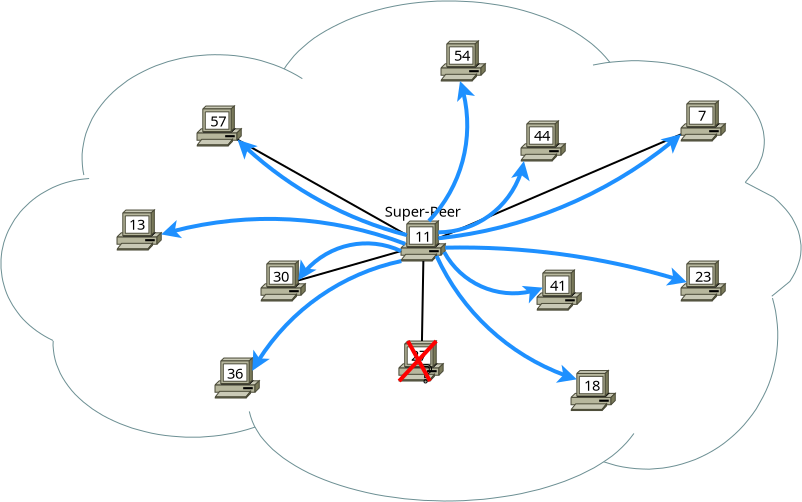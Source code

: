 <?xml version="1.0" encoding="UTF-8"?>
<dia:diagram xmlns:dia="http://www.lysator.liu.se/~alla/dia/">
  <dia:layer name="Hintergrund" visible="true" active="true">
    <dia:object type="Cisco - Cloud White" version="1" id="O0">
      <dia:attribute name="obj_pos">
        <dia:point val="15,10"/>
      </dia:attribute>
      <dia:attribute name="obj_bb">
        <dia:rectangle val="14.999,9.999;55.001,35.001"/>
      </dia:attribute>
      <dia:attribute name="meta">
        <dia:composite type="dict"/>
      </dia:attribute>
      <dia:attribute name="elem_corner">
        <dia:point val="15,10"/>
      </dia:attribute>
      <dia:attribute name="elem_width">
        <dia:real val="40"/>
      </dia:attribute>
      <dia:attribute name="elem_height">
        <dia:real val="25"/>
      </dia:attribute>
      <dia:attribute name="line_width">
        <dia:real val="0.1"/>
      </dia:attribute>
      <dia:attribute name="line_colour">
        <dia:color val="#000000"/>
      </dia:attribute>
      <dia:attribute name="fill_colour">
        <dia:color val="#ffffff"/>
      </dia:attribute>
      <dia:attribute name="show_background">
        <dia:boolean val="true"/>
      </dia:attribute>
      <dia:attribute name="line_style">
        <dia:enum val="0"/>
        <dia:real val="1"/>
      </dia:attribute>
      <dia:attribute name="flip_horizontal">
        <dia:boolean val="false"/>
      </dia:attribute>
      <dia:attribute name="flip_vertical">
        <dia:boolean val="false"/>
      </dia:attribute>
      <dia:attribute name="subscale">
        <dia:real val="1"/>
      </dia:attribute>
    </dia:object>
    <dia:object type="Cisco - PC" version="1" id="O1">
      <dia:attribute name="obj_pos">
        <dia:point val="35,21"/>
      </dia:attribute>
      <dia:attribute name="obj_bb">
        <dia:rectangle val="34.999,20.999;37.212,23.001"/>
      </dia:attribute>
      <dia:attribute name="meta">
        <dia:composite type="dict"/>
      </dia:attribute>
      <dia:attribute name="elem_corner">
        <dia:point val="35,21"/>
      </dia:attribute>
      <dia:attribute name="elem_width">
        <dia:real val="2.21"/>
      </dia:attribute>
      <dia:attribute name="elem_height">
        <dia:real val="2"/>
      </dia:attribute>
      <dia:attribute name="line_width">
        <dia:real val="0.1"/>
      </dia:attribute>
      <dia:attribute name="line_colour">
        <dia:color val="#000000"/>
      </dia:attribute>
      <dia:attribute name="fill_colour">
        <dia:color val="#ffffff"/>
      </dia:attribute>
      <dia:attribute name="show_background">
        <dia:boolean val="true"/>
      </dia:attribute>
      <dia:attribute name="line_style">
        <dia:enum val="0"/>
        <dia:real val="1"/>
      </dia:attribute>
      <dia:attribute name="flip_horizontal">
        <dia:boolean val="false"/>
      </dia:attribute>
      <dia:attribute name="flip_vertical">
        <dia:boolean val="false"/>
      </dia:attribute>
      <dia:attribute name="subscale">
        <dia:real val="1"/>
      </dia:attribute>
    </dia:object>
    <dia:object type="Cisco - PC" version="1" id="O2">
      <dia:attribute name="obj_pos">
        <dia:point val="34.895,27"/>
      </dia:attribute>
      <dia:attribute name="obj_bb">
        <dia:rectangle val="34.894,26.999;37.106,29.001"/>
      </dia:attribute>
      <dia:attribute name="meta">
        <dia:composite type="dict"/>
      </dia:attribute>
      <dia:attribute name="elem_corner">
        <dia:point val="34.895,27"/>
      </dia:attribute>
      <dia:attribute name="elem_width">
        <dia:real val="2.21"/>
      </dia:attribute>
      <dia:attribute name="elem_height">
        <dia:real val="2.0"/>
      </dia:attribute>
      <dia:attribute name="line_width">
        <dia:real val="0.1"/>
      </dia:attribute>
      <dia:attribute name="line_colour">
        <dia:color val="#000000"/>
      </dia:attribute>
      <dia:attribute name="fill_colour">
        <dia:color val="#ffffff"/>
      </dia:attribute>
      <dia:attribute name="show_background">
        <dia:boolean val="true"/>
      </dia:attribute>
      <dia:attribute name="line_style">
        <dia:enum val="0"/>
        <dia:real val="1"/>
      </dia:attribute>
      <dia:attribute name="flip_horizontal">
        <dia:boolean val="false"/>
      </dia:attribute>
      <dia:attribute name="flip_vertical">
        <dia:boolean val="false"/>
      </dia:attribute>
      <dia:attribute name="subscale">
        <dia:real val="1"/>
      </dia:attribute>
    </dia:object>
    <dia:object type="Standard - Outline" version="0" id="O3">
      <dia:attribute name="obj_pos">
        <dia:point val="36.026,28.179"/>
      </dia:attribute>
      <dia:attribute name="obj_bb">
        <dia:rectangle val="36.026,28.179;36.417,28.929"/>
      </dia:attribute>
      <dia:attribute name="meta">
        <dia:composite type="dict"/>
      </dia:attribute>
      <dia:attribute name="name">
        <dia:string>#?#</dia:string>
      </dia:attribute>
      <dia:attribute name="rotation">
        <dia:real val="0"/>
      </dia:attribute>
      <dia:attribute name="text_font">
        <dia:font family="sans" style="0" name="Helvetica"/>
      </dia:attribute>
      <dia:attribute name="text_height">
        <dia:real val="1.245"/>
      </dia:attribute>
      <dia:attribute name="line_width">
        <dia:real val="0"/>
      </dia:attribute>
      <dia:attribute name="line_colour">
        <dia:color val="#000000"/>
      </dia:attribute>
      <dia:attribute name="fill_colour">
        <dia:color val="#ffffff"/>
      </dia:attribute>
      <dia:attribute name="show_background">
        <dia:boolean val="false"/>
      </dia:attribute>
      <dia:connections>
        <dia:connection handle="0" to="O2" connection="11"/>
        <dia:connection handle="1" to="O2" connection="4"/>
      </dia:connections>
    </dia:object>
    <dia:object type="Cisco - PC" version="1" id="O4">
      <dia:attribute name="obj_pos">
        <dia:point val="25.7,27.85"/>
      </dia:attribute>
      <dia:attribute name="obj_bb">
        <dia:rectangle val="25.699,27.849;27.912,29.851"/>
      </dia:attribute>
      <dia:attribute name="meta">
        <dia:composite type="dict"/>
      </dia:attribute>
      <dia:attribute name="elem_corner">
        <dia:point val="25.7,27.85"/>
      </dia:attribute>
      <dia:attribute name="elem_width">
        <dia:real val="2.21"/>
      </dia:attribute>
      <dia:attribute name="elem_height">
        <dia:real val="2"/>
      </dia:attribute>
      <dia:attribute name="line_width">
        <dia:real val="0.1"/>
      </dia:attribute>
      <dia:attribute name="line_colour">
        <dia:color val="#000000"/>
      </dia:attribute>
      <dia:attribute name="fill_colour">
        <dia:color val="#ffffff"/>
      </dia:attribute>
      <dia:attribute name="show_background">
        <dia:boolean val="true"/>
      </dia:attribute>
      <dia:attribute name="line_style">
        <dia:enum val="0"/>
        <dia:real val="1"/>
      </dia:attribute>
      <dia:attribute name="flip_horizontal">
        <dia:boolean val="false"/>
      </dia:attribute>
      <dia:attribute name="flip_vertical">
        <dia:boolean val="false"/>
      </dia:attribute>
      <dia:attribute name="subscale">
        <dia:real val="1"/>
      </dia:attribute>
    </dia:object>
    <dia:object type="Cisco - PC" version="1" id="O5">
      <dia:attribute name="obj_pos">
        <dia:point val="41,16"/>
      </dia:attribute>
      <dia:attribute name="obj_bb">
        <dia:rectangle val="40.999,15.999;43.212,18.001"/>
      </dia:attribute>
      <dia:attribute name="meta">
        <dia:composite type="dict"/>
      </dia:attribute>
      <dia:attribute name="elem_corner">
        <dia:point val="41,16"/>
      </dia:attribute>
      <dia:attribute name="elem_width">
        <dia:real val="2.21"/>
      </dia:attribute>
      <dia:attribute name="elem_height">
        <dia:real val="2"/>
      </dia:attribute>
      <dia:attribute name="line_width">
        <dia:real val="0.1"/>
      </dia:attribute>
      <dia:attribute name="line_colour">
        <dia:color val="#000000"/>
      </dia:attribute>
      <dia:attribute name="fill_colour">
        <dia:color val="#ffffff"/>
      </dia:attribute>
      <dia:attribute name="show_background">
        <dia:boolean val="true"/>
      </dia:attribute>
      <dia:attribute name="line_style">
        <dia:enum val="0"/>
        <dia:real val="1"/>
      </dia:attribute>
      <dia:attribute name="flip_horizontal">
        <dia:boolean val="false"/>
      </dia:attribute>
      <dia:attribute name="flip_vertical">
        <dia:boolean val="false"/>
      </dia:attribute>
      <dia:attribute name="subscale">
        <dia:real val="1"/>
      </dia:attribute>
    </dia:object>
    <dia:object type="Cisco - PC" version="1" id="O6">
      <dia:attribute name="obj_pos">
        <dia:point val="20.8,20.45"/>
      </dia:attribute>
      <dia:attribute name="obj_bb">
        <dia:rectangle val="20.799,20.449;23.012,22.451"/>
      </dia:attribute>
      <dia:attribute name="meta">
        <dia:composite type="dict"/>
      </dia:attribute>
      <dia:attribute name="elem_corner">
        <dia:point val="20.8,20.45"/>
      </dia:attribute>
      <dia:attribute name="elem_width">
        <dia:real val="2.21"/>
      </dia:attribute>
      <dia:attribute name="elem_height">
        <dia:real val="2"/>
      </dia:attribute>
      <dia:attribute name="line_width">
        <dia:real val="0.1"/>
      </dia:attribute>
      <dia:attribute name="line_colour">
        <dia:color val="#000000"/>
      </dia:attribute>
      <dia:attribute name="fill_colour">
        <dia:color val="#ffffff"/>
      </dia:attribute>
      <dia:attribute name="show_background">
        <dia:boolean val="true"/>
      </dia:attribute>
      <dia:attribute name="line_style">
        <dia:enum val="0"/>
        <dia:real val="1"/>
      </dia:attribute>
      <dia:attribute name="flip_horizontal">
        <dia:boolean val="false"/>
      </dia:attribute>
      <dia:attribute name="flip_vertical">
        <dia:boolean val="false"/>
      </dia:attribute>
      <dia:attribute name="subscale">
        <dia:real val="1"/>
      </dia:attribute>
    </dia:object>
    <dia:object type="Cisco - PC" version="1" id="O7">
      <dia:attribute name="obj_pos">
        <dia:point val="24.8,15.25"/>
      </dia:attribute>
      <dia:attribute name="obj_bb">
        <dia:rectangle val="24.799,15.249;27.012,17.251"/>
      </dia:attribute>
      <dia:attribute name="meta">
        <dia:composite type="dict"/>
      </dia:attribute>
      <dia:attribute name="elem_corner">
        <dia:point val="24.8,15.25"/>
      </dia:attribute>
      <dia:attribute name="elem_width">
        <dia:real val="2.21"/>
      </dia:attribute>
      <dia:attribute name="elem_height">
        <dia:real val="2"/>
      </dia:attribute>
      <dia:attribute name="line_width">
        <dia:real val="0.1"/>
      </dia:attribute>
      <dia:attribute name="line_colour">
        <dia:color val="#000000"/>
      </dia:attribute>
      <dia:attribute name="fill_colour">
        <dia:color val="#ffffff"/>
      </dia:attribute>
      <dia:attribute name="show_background">
        <dia:boolean val="true"/>
      </dia:attribute>
      <dia:attribute name="line_style">
        <dia:enum val="0"/>
        <dia:real val="1"/>
      </dia:attribute>
      <dia:attribute name="flip_horizontal">
        <dia:boolean val="false"/>
      </dia:attribute>
      <dia:attribute name="flip_vertical">
        <dia:boolean val="false"/>
      </dia:attribute>
      <dia:attribute name="subscale">
        <dia:real val="1"/>
      </dia:attribute>
    </dia:object>
    <dia:object type="Cisco - PC" version="1" id="O8">
      <dia:attribute name="obj_pos">
        <dia:point val="37,12"/>
      </dia:attribute>
      <dia:attribute name="obj_bb">
        <dia:rectangle val="36.999,11.999;39.212,14.001"/>
      </dia:attribute>
      <dia:attribute name="meta">
        <dia:composite type="dict"/>
      </dia:attribute>
      <dia:attribute name="elem_corner">
        <dia:point val="37,12"/>
      </dia:attribute>
      <dia:attribute name="elem_width">
        <dia:real val="2.21"/>
      </dia:attribute>
      <dia:attribute name="elem_height">
        <dia:real val="2"/>
      </dia:attribute>
      <dia:attribute name="line_width">
        <dia:real val="0.1"/>
      </dia:attribute>
      <dia:attribute name="line_colour">
        <dia:color val="#000000"/>
      </dia:attribute>
      <dia:attribute name="fill_colour">
        <dia:color val="#ffffff"/>
      </dia:attribute>
      <dia:attribute name="show_background">
        <dia:boolean val="true"/>
      </dia:attribute>
      <dia:attribute name="line_style">
        <dia:enum val="0"/>
        <dia:real val="1"/>
      </dia:attribute>
      <dia:attribute name="flip_horizontal">
        <dia:boolean val="false"/>
      </dia:attribute>
      <dia:attribute name="flip_vertical">
        <dia:boolean val="false"/>
      </dia:attribute>
      <dia:attribute name="subscale">
        <dia:real val="1"/>
      </dia:attribute>
    </dia:object>
    <dia:object type="Cisco - PC" version="1" id="O9">
      <dia:attribute name="obj_pos">
        <dia:point val="43.501,28.476"/>
      </dia:attribute>
      <dia:attribute name="obj_bb">
        <dia:rectangle val="43.5,28.475;45.713,30.477"/>
      </dia:attribute>
      <dia:attribute name="meta">
        <dia:composite type="dict"/>
      </dia:attribute>
      <dia:attribute name="elem_corner">
        <dia:point val="43.501,28.476"/>
      </dia:attribute>
      <dia:attribute name="elem_width">
        <dia:real val="2.21"/>
      </dia:attribute>
      <dia:attribute name="elem_height">
        <dia:real val="2"/>
      </dia:attribute>
      <dia:attribute name="line_width">
        <dia:real val="0.1"/>
      </dia:attribute>
      <dia:attribute name="line_colour">
        <dia:color val="#000000"/>
      </dia:attribute>
      <dia:attribute name="fill_colour">
        <dia:color val="#ffffff"/>
      </dia:attribute>
      <dia:attribute name="show_background">
        <dia:boolean val="true"/>
      </dia:attribute>
      <dia:attribute name="line_style">
        <dia:enum val="0"/>
        <dia:real val="1"/>
      </dia:attribute>
      <dia:attribute name="flip_horizontal">
        <dia:boolean val="false"/>
      </dia:attribute>
      <dia:attribute name="flip_vertical">
        <dia:boolean val="false"/>
      </dia:attribute>
      <dia:attribute name="subscale">
        <dia:real val="1"/>
      </dia:attribute>
    </dia:object>
    <dia:object type="Cisco - PC" version="1" id="O10">
      <dia:attribute name="obj_pos">
        <dia:point val="49,23"/>
      </dia:attribute>
      <dia:attribute name="obj_bb">
        <dia:rectangle val="48.999,22.999;51.212,25.001"/>
      </dia:attribute>
      <dia:attribute name="meta">
        <dia:composite type="dict"/>
      </dia:attribute>
      <dia:attribute name="elem_corner">
        <dia:point val="49,23"/>
      </dia:attribute>
      <dia:attribute name="elem_width">
        <dia:real val="2.21"/>
      </dia:attribute>
      <dia:attribute name="elem_height">
        <dia:real val="2"/>
      </dia:attribute>
      <dia:attribute name="line_width">
        <dia:real val="0.1"/>
      </dia:attribute>
      <dia:attribute name="line_colour">
        <dia:color val="#000000"/>
      </dia:attribute>
      <dia:attribute name="fill_colour">
        <dia:color val="#ffffff"/>
      </dia:attribute>
      <dia:attribute name="show_background">
        <dia:boolean val="true"/>
      </dia:attribute>
      <dia:attribute name="line_style">
        <dia:enum val="0"/>
        <dia:real val="1"/>
      </dia:attribute>
      <dia:attribute name="flip_horizontal">
        <dia:boolean val="false"/>
      </dia:attribute>
      <dia:attribute name="flip_vertical">
        <dia:boolean val="false"/>
      </dia:attribute>
      <dia:attribute name="subscale">
        <dia:real val="1"/>
      </dia:attribute>
    </dia:object>
    <dia:object type="Cisco - PC" version="1" id="O11">
      <dia:attribute name="obj_pos">
        <dia:point val="28,23"/>
      </dia:attribute>
      <dia:attribute name="obj_bb">
        <dia:rectangle val="27.999,22.999;30.212,25.001"/>
      </dia:attribute>
      <dia:attribute name="meta">
        <dia:composite type="dict"/>
      </dia:attribute>
      <dia:attribute name="elem_corner">
        <dia:point val="28,23"/>
      </dia:attribute>
      <dia:attribute name="elem_width">
        <dia:real val="2.21"/>
      </dia:attribute>
      <dia:attribute name="elem_height">
        <dia:real val="2"/>
      </dia:attribute>
      <dia:attribute name="line_width">
        <dia:real val="0.1"/>
      </dia:attribute>
      <dia:attribute name="line_colour">
        <dia:color val="#000000"/>
      </dia:attribute>
      <dia:attribute name="fill_colour">
        <dia:color val="#ffffff"/>
      </dia:attribute>
      <dia:attribute name="show_background">
        <dia:boolean val="true"/>
      </dia:attribute>
      <dia:attribute name="line_style">
        <dia:enum val="0"/>
        <dia:real val="1"/>
      </dia:attribute>
      <dia:attribute name="flip_horizontal">
        <dia:boolean val="false"/>
      </dia:attribute>
      <dia:attribute name="flip_vertical">
        <dia:boolean val="false"/>
      </dia:attribute>
      <dia:attribute name="subscale">
        <dia:real val="1"/>
      </dia:attribute>
    </dia:object>
    <dia:object type="Cisco - PC" version="1" id="O12">
      <dia:attribute name="obj_pos">
        <dia:point val="49,15"/>
      </dia:attribute>
      <dia:attribute name="obj_bb">
        <dia:rectangle val="48.999,14.999;51.212,17.001"/>
      </dia:attribute>
      <dia:attribute name="meta">
        <dia:composite type="dict"/>
      </dia:attribute>
      <dia:attribute name="elem_corner">
        <dia:point val="49,15"/>
      </dia:attribute>
      <dia:attribute name="elem_width">
        <dia:real val="2.21"/>
      </dia:attribute>
      <dia:attribute name="elem_height">
        <dia:real val="2"/>
      </dia:attribute>
      <dia:attribute name="line_width">
        <dia:real val="0.1"/>
      </dia:attribute>
      <dia:attribute name="line_colour">
        <dia:color val="#000000"/>
      </dia:attribute>
      <dia:attribute name="fill_colour">
        <dia:color val="#ffffff"/>
      </dia:attribute>
      <dia:attribute name="show_background">
        <dia:boolean val="true"/>
      </dia:attribute>
      <dia:attribute name="line_style">
        <dia:enum val="0"/>
        <dia:real val="1"/>
      </dia:attribute>
      <dia:attribute name="flip_horizontal">
        <dia:boolean val="false"/>
      </dia:attribute>
      <dia:attribute name="flip_vertical">
        <dia:boolean val="false"/>
      </dia:attribute>
      <dia:attribute name="subscale">
        <dia:real val="1"/>
      </dia:attribute>
    </dia:object>
    <dia:object type="Standard - Line" version="0" id="O13">
      <dia:attribute name="obj_pos">
        <dia:point val="36.117,23.0"/>
      </dia:attribute>
      <dia:attribute name="obj_bb">
        <dia:rectangle val="35.996,22.949;36.168,27.05"/>
      </dia:attribute>
      <dia:attribute name="conn_endpoints">
        <dia:point val="36.117,23.0"/>
        <dia:point val="36.047,26.999"/>
      </dia:attribute>
      <dia:attribute name="numcp">
        <dia:int val="1"/>
      </dia:attribute>
      <dia:connections>
        <dia:connection handle="0" to="O1" connection="11"/>
        <dia:connection handle="1" to="O2" connection="11"/>
      </dia:connections>
    </dia:object>
    <dia:object type="Standard - Line" version="0" id="O14">
      <dia:attribute name="obj_pos">
        <dia:point val="29.864,23.969"/>
      </dia:attribute>
      <dia:attribute name="obj_bb">
        <dia:rectangle val="29.803,22.44;35.061,24.031"/>
      </dia:attribute>
      <dia:attribute name="conn_endpoints">
        <dia:point val="29.864,23.969"/>
        <dia:point val="34.999,22.502"/>
      </dia:attribute>
      <dia:attribute name="numcp">
        <dia:int val="1"/>
      </dia:attribute>
      <dia:connections>
        <dia:connection handle="0" to="O11" connection="11"/>
        <dia:connection handle="1" to="O1" connection="11"/>
      </dia:connections>
    </dia:object>
    <dia:object type="Standard - Line" version="0" id="O15">
      <dia:attribute name="obj_pos">
        <dia:point val="26.826,16.933"/>
      </dia:attribute>
      <dia:attribute name="obj_bb">
        <dia:rectangle val="26.758,16.865;35.357,21.772"/>
      </dia:attribute>
      <dia:attribute name="conn_endpoints">
        <dia:point val="26.826,16.933"/>
        <dia:point val="35.289,21.704"/>
      </dia:attribute>
      <dia:attribute name="numcp">
        <dia:int val="1"/>
      </dia:attribute>
      <dia:connections>
        <dia:connection handle="0" to="O7" connection="11"/>
        <dia:connection handle="1" to="O1" connection="11"/>
      </dia:connections>
    </dia:object>
    <dia:object type="Standard - Text" version="1" id="O16">
      <dia:attribute name="obj_pos">
        <dia:point val="36.1,20.5"/>
      </dia:attribute>
      <dia:attribute name="obj_bb">
        <dia:rectangle val="34.104,20.071;38.096,20.929"/>
      </dia:attribute>
      <dia:attribute name="text">
        <dia:composite type="text">
          <dia:attribute name="string">
            <dia:string>#Super-Peer#</dia:string>
          </dia:attribute>
          <dia:attribute name="font">
            <dia:font family="sans" style="0" name="Helvetica"/>
          </dia:attribute>
          <dia:attribute name="height">
            <dia:real val="0.917"/>
          </dia:attribute>
          <dia:attribute name="pos">
            <dia:point val="36.1,20.754"/>
          </dia:attribute>
          <dia:attribute name="color">
            <dia:color val="#000000"/>
          </dia:attribute>
          <dia:attribute name="alignment">
            <dia:enum val="1"/>
          </dia:attribute>
        </dia:composite>
      </dia:attribute>
      <dia:attribute name="valign">
        <dia:enum val="2"/>
      </dia:attribute>
    </dia:object>
    <dia:object type="Cisco - PC" version="1" id="O17">
      <dia:attribute name="obj_pos">
        <dia:point val="41.801,23.456"/>
      </dia:attribute>
      <dia:attribute name="obj_bb">
        <dia:rectangle val="41.8,23.455;44.013,25.457"/>
      </dia:attribute>
      <dia:attribute name="meta">
        <dia:composite type="dict"/>
      </dia:attribute>
      <dia:attribute name="elem_corner">
        <dia:point val="41.801,23.456"/>
      </dia:attribute>
      <dia:attribute name="elem_width">
        <dia:real val="2.21"/>
      </dia:attribute>
      <dia:attribute name="elem_height">
        <dia:real val="2"/>
      </dia:attribute>
      <dia:attribute name="line_width">
        <dia:real val="0.1"/>
      </dia:attribute>
      <dia:attribute name="line_colour">
        <dia:color val="#000000"/>
      </dia:attribute>
      <dia:attribute name="fill_colour">
        <dia:color val="#ffffff"/>
      </dia:attribute>
      <dia:attribute name="show_background">
        <dia:boolean val="true"/>
      </dia:attribute>
      <dia:attribute name="line_style">
        <dia:enum val="0"/>
        <dia:real val="1"/>
      </dia:attribute>
      <dia:attribute name="flip_horizontal">
        <dia:boolean val="false"/>
      </dia:attribute>
      <dia:attribute name="flip_vertical">
        <dia:boolean val="false"/>
      </dia:attribute>
      <dia:attribute name="subscale">
        <dia:real val="1"/>
      </dia:attribute>
    </dia:object>
    <dia:object type="Standard - Line" version="0" id="O18">
      <dia:attribute name="obj_pos">
        <dia:point val="48.999,16.664"/>
      </dia:attribute>
      <dia:attribute name="obj_bb">
        <dia:rectangle val="36.799,16.598;49.065,21.93"/>
      </dia:attribute>
      <dia:attribute name="conn_endpoints">
        <dia:point val="48.999,16.664"/>
        <dia:point val="36.864,21.865"/>
      </dia:attribute>
      <dia:attribute name="numcp">
        <dia:int val="1"/>
      </dia:attribute>
      <dia:connections>
        <dia:connection handle="0" to="O12" connection="11"/>
        <dia:connection handle="1" to="O1" connection="11"/>
      </dia:connections>
    </dia:object>
    <dia:object type="Standard - Text" version="1" id="O19">
      <dia:attribute name="obj_pos">
        <dia:point val="36.1,21.75"/>
      </dia:attribute>
      <dia:attribute name="obj_bb">
        <dia:rectangle val="35.633,21.321;36.568,22.179"/>
      </dia:attribute>
      <dia:attribute name="text">
        <dia:composite type="text">
          <dia:attribute name="string">
            <dia:string>#11#</dia:string>
          </dia:attribute>
          <dia:attribute name="font">
            <dia:font family="sans" style="0" name="Helvetica"/>
          </dia:attribute>
          <dia:attribute name="height">
            <dia:real val="0.917"/>
          </dia:attribute>
          <dia:attribute name="pos">
            <dia:point val="36.1,22.004"/>
          </dia:attribute>
          <dia:attribute name="color">
            <dia:color val="#000000"/>
          </dia:attribute>
          <dia:attribute name="alignment">
            <dia:enum val="1"/>
          </dia:attribute>
        </dia:composite>
      </dia:attribute>
      <dia:attribute name="valign">
        <dia:enum val="2"/>
      </dia:attribute>
    </dia:object>
    <dia:object type="Standard - Text" version="1" id="O20">
      <dia:attribute name="obj_pos">
        <dia:point val="25.867,15.984"/>
      </dia:attribute>
      <dia:attribute name="obj_bb">
        <dia:rectangle val="25.4,15.555;26.335,16.413"/>
      </dia:attribute>
      <dia:attribute name="text">
        <dia:composite type="text">
          <dia:attribute name="string">
            <dia:string>#57#</dia:string>
          </dia:attribute>
          <dia:attribute name="font">
            <dia:font family="sans" style="0" name="Helvetica"/>
          </dia:attribute>
          <dia:attribute name="height">
            <dia:real val="0.917"/>
          </dia:attribute>
          <dia:attribute name="pos">
            <dia:point val="25.867,16.238"/>
          </dia:attribute>
          <dia:attribute name="color">
            <dia:color val="#000000"/>
          </dia:attribute>
          <dia:attribute name="alignment">
            <dia:enum val="1"/>
          </dia:attribute>
        </dia:composite>
      </dia:attribute>
      <dia:attribute name="valign">
        <dia:enum val="2"/>
      </dia:attribute>
    </dia:object>
    <dia:object type="Standard - Text" version="1" id="O21">
      <dia:attribute name="obj_pos">
        <dia:point val="21.8,21.15"/>
      </dia:attribute>
      <dia:attribute name="obj_bb">
        <dia:rectangle val="21.332,20.721;22.267,21.579"/>
      </dia:attribute>
      <dia:attribute name="text">
        <dia:composite type="text">
          <dia:attribute name="string">
            <dia:string>#13#</dia:string>
          </dia:attribute>
          <dia:attribute name="font">
            <dia:font family="sans" style="0" name="Helvetica"/>
          </dia:attribute>
          <dia:attribute name="height">
            <dia:real val="0.917"/>
          </dia:attribute>
          <dia:attribute name="pos">
            <dia:point val="21.8,21.404"/>
          </dia:attribute>
          <dia:attribute name="color">
            <dia:color val="#000000"/>
          </dia:attribute>
          <dia:attribute name="alignment">
            <dia:enum val="1"/>
          </dia:attribute>
        </dia:composite>
      </dia:attribute>
      <dia:attribute name="valign">
        <dia:enum val="2"/>
      </dia:attribute>
    </dia:object>
    <dia:object type="Standard - Text" version="1" id="O22">
      <dia:attribute name="obj_pos">
        <dia:point val="50.1,23.75"/>
      </dia:attribute>
      <dia:attribute name="obj_bb">
        <dia:rectangle val="49.633,23.321;50.568,24.179"/>
      </dia:attribute>
      <dia:attribute name="text">
        <dia:composite type="text">
          <dia:attribute name="string">
            <dia:string>#23#</dia:string>
          </dia:attribute>
          <dia:attribute name="font">
            <dia:font family="sans" style="0" name="Helvetica"/>
          </dia:attribute>
          <dia:attribute name="height">
            <dia:real val="0.917"/>
          </dia:attribute>
          <dia:attribute name="pos">
            <dia:point val="50.1,24.004"/>
          </dia:attribute>
          <dia:attribute name="color">
            <dia:color val="#000000"/>
          </dia:attribute>
          <dia:attribute name="alignment">
            <dia:enum val="1"/>
          </dia:attribute>
        </dia:composite>
      </dia:attribute>
      <dia:attribute name="valign">
        <dia:enum val="2"/>
      </dia:attribute>
    </dia:object>
    <dia:object type="Standard - Text" version="1" id="O23">
      <dia:attribute name="obj_pos">
        <dia:point val="42.85,24.2"/>
      </dia:attribute>
      <dia:attribute name="obj_bb">
        <dia:rectangle val="42.383,23.771;43.318,24.629"/>
      </dia:attribute>
      <dia:attribute name="text">
        <dia:composite type="text">
          <dia:attribute name="string">
            <dia:string>#41#</dia:string>
          </dia:attribute>
          <dia:attribute name="font">
            <dia:font family="sans" style="0" name="Helvetica"/>
          </dia:attribute>
          <dia:attribute name="height">
            <dia:real val="0.917"/>
          </dia:attribute>
          <dia:attribute name="pos">
            <dia:point val="42.85,24.454"/>
          </dia:attribute>
          <dia:attribute name="color">
            <dia:color val="#000000"/>
          </dia:attribute>
          <dia:attribute name="alignment">
            <dia:enum val="1"/>
          </dia:attribute>
        </dia:composite>
      </dia:attribute>
      <dia:attribute name="valign">
        <dia:enum val="2"/>
      </dia:attribute>
    </dia:object>
    <dia:object type="Standard - Text" version="1" id="O24">
      <dia:attribute name="obj_pos">
        <dia:point val="38.05,12.7"/>
      </dia:attribute>
      <dia:attribute name="obj_bb">
        <dia:rectangle val="37.583,12.271;38.517,13.129"/>
      </dia:attribute>
      <dia:attribute name="text">
        <dia:composite type="text">
          <dia:attribute name="string">
            <dia:string>#54#</dia:string>
          </dia:attribute>
          <dia:attribute name="font">
            <dia:font family="sans" style="0" name="Helvetica"/>
          </dia:attribute>
          <dia:attribute name="height">
            <dia:real val="0.917"/>
          </dia:attribute>
          <dia:attribute name="pos">
            <dia:point val="38.05,12.954"/>
          </dia:attribute>
          <dia:attribute name="color">
            <dia:color val="#000000"/>
          </dia:attribute>
          <dia:attribute name="alignment">
            <dia:enum val="1"/>
          </dia:attribute>
        </dia:composite>
      </dia:attribute>
      <dia:attribute name="valign">
        <dia:enum val="2"/>
      </dia:attribute>
    </dia:object>
    <dia:object type="Standard - Text" version="1" id="O25">
      <dia:attribute name="obj_pos">
        <dia:point val="35.9,27.7"/>
      </dia:attribute>
      <dia:attribute name="obj_bb">
        <dia:rectangle val="35.432,27.271;36.367,28.129"/>
      </dia:attribute>
      <dia:attribute name="text">
        <dia:composite type="text">
          <dia:attribute name="string">
            <dia:string>#27#</dia:string>
          </dia:attribute>
          <dia:attribute name="font">
            <dia:font family="sans" style="0" name="Helvetica"/>
          </dia:attribute>
          <dia:attribute name="height">
            <dia:real val="0.917"/>
          </dia:attribute>
          <dia:attribute name="pos">
            <dia:point val="35.9,27.954"/>
          </dia:attribute>
          <dia:attribute name="color">
            <dia:color val="#000000"/>
          </dia:attribute>
          <dia:attribute name="alignment">
            <dia:enum val="1"/>
          </dia:attribute>
        </dia:composite>
      </dia:attribute>
      <dia:attribute name="valign">
        <dia:enum val="2"/>
      </dia:attribute>
    </dia:object>
    <dia:object type="Standard - Text" version="1" id="O26">
      <dia:attribute name="obj_pos">
        <dia:point val="44.55,29.2"/>
      </dia:attribute>
      <dia:attribute name="obj_bb">
        <dia:rectangle val="44.083,28.771;45.017,29.629"/>
      </dia:attribute>
      <dia:attribute name="text">
        <dia:composite type="text">
          <dia:attribute name="string">
            <dia:string>#18#</dia:string>
          </dia:attribute>
          <dia:attribute name="font">
            <dia:font family="sans" style="0" name="Helvetica"/>
          </dia:attribute>
          <dia:attribute name="height">
            <dia:real val="0.917"/>
          </dia:attribute>
          <dia:attribute name="pos">
            <dia:point val="44.55,29.454"/>
          </dia:attribute>
          <dia:attribute name="color">
            <dia:color val="#000000"/>
          </dia:attribute>
          <dia:attribute name="alignment">
            <dia:enum val="1"/>
          </dia:attribute>
        </dia:composite>
      </dia:attribute>
      <dia:attribute name="valign">
        <dia:enum val="2"/>
      </dia:attribute>
    </dia:object>
    <dia:object type="Standard - Text" version="1" id="O27">
      <dia:attribute name="obj_pos">
        <dia:point val="42.05,16.7"/>
      </dia:attribute>
      <dia:attribute name="obj_bb">
        <dia:rectangle val="41.583,16.271;42.517,17.129"/>
      </dia:attribute>
      <dia:attribute name="text">
        <dia:composite type="text">
          <dia:attribute name="string">
            <dia:string>#44#</dia:string>
          </dia:attribute>
          <dia:attribute name="font">
            <dia:font family="sans" style="0" name="Helvetica"/>
          </dia:attribute>
          <dia:attribute name="height">
            <dia:real val="0.917"/>
          </dia:attribute>
          <dia:attribute name="pos">
            <dia:point val="42.05,16.954"/>
          </dia:attribute>
          <dia:attribute name="color">
            <dia:color val="#000000"/>
          </dia:attribute>
          <dia:attribute name="alignment">
            <dia:enum val="1"/>
          </dia:attribute>
        </dia:composite>
      </dia:attribute>
      <dia:attribute name="valign">
        <dia:enum val="2"/>
      </dia:attribute>
    </dia:object>
    <dia:object type="Standard - Text" version="1" id="O28">
      <dia:attribute name="obj_pos">
        <dia:point val="26.7,28.6"/>
      </dia:attribute>
      <dia:attribute name="obj_bb">
        <dia:rectangle val="26.233,28.171;27.168,29.029"/>
      </dia:attribute>
      <dia:attribute name="text">
        <dia:composite type="text">
          <dia:attribute name="string">
            <dia:string>#36#</dia:string>
          </dia:attribute>
          <dia:attribute name="font">
            <dia:font family="sans" style="0" name="Helvetica"/>
          </dia:attribute>
          <dia:attribute name="height">
            <dia:real val="0.917"/>
          </dia:attribute>
          <dia:attribute name="pos">
            <dia:point val="26.7,28.854"/>
          </dia:attribute>
          <dia:attribute name="color">
            <dia:color val="#000000"/>
          </dia:attribute>
          <dia:attribute name="alignment">
            <dia:enum val="1"/>
          </dia:attribute>
        </dia:composite>
      </dia:attribute>
      <dia:attribute name="valign">
        <dia:enum val="2"/>
      </dia:attribute>
    </dia:object>
    <dia:object type="Standard - Text" version="1" id="O29">
      <dia:attribute name="obj_pos">
        <dia:point val="50.05,15.7"/>
      </dia:attribute>
      <dia:attribute name="obj_bb">
        <dia:rectangle val="49.816,15.271;50.284,16.129"/>
      </dia:attribute>
      <dia:attribute name="text">
        <dia:composite type="text">
          <dia:attribute name="string">
            <dia:string>#7#</dia:string>
          </dia:attribute>
          <dia:attribute name="font">
            <dia:font family="sans" style="0" name="Helvetica"/>
          </dia:attribute>
          <dia:attribute name="height">
            <dia:real val="0.917"/>
          </dia:attribute>
          <dia:attribute name="pos">
            <dia:point val="50.05,15.954"/>
          </dia:attribute>
          <dia:attribute name="color">
            <dia:color val="#000000"/>
          </dia:attribute>
          <dia:attribute name="alignment">
            <dia:enum val="1"/>
          </dia:attribute>
        </dia:composite>
      </dia:attribute>
      <dia:attribute name="valign">
        <dia:enum val="2"/>
      </dia:attribute>
    </dia:object>
    <dia:object type="Standard - Text" version="1" id="O30">
      <dia:attribute name="obj_pos">
        <dia:point val="29,23.75"/>
      </dia:attribute>
      <dia:attribute name="obj_bb">
        <dia:rectangle val="28.532,23.321;29.468,24.179"/>
      </dia:attribute>
      <dia:attribute name="text">
        <dia:composite type="text">
          <dia:attribute name="string">
            <dia:string>#30#</dia:string>
          </dia:attribute>
          <dia:attribute name="font">
            <dia:font family="sans" style="0" name="Helvetica"/>
          </dia:attribute>
          <dia:attribute name="height">
            <dia:real val="0.917"/>
          </dia:attribute>
          <dia:attribute name="pos">
            <dia:point val="29,24.004"/>
          </dia:attribute>
          <dia:attribute name="color">
            <dia:color val="#000000"/>
          </dia:attribute>
          <dia:attribute name="alignment">
            <dia:enum val="1"/>
          </dia:attribute>
        </dia:composite>
      </dia:attribute>
      <dia:attribute name="valign">
        <dia:enum val="2"/>
      </dia:attribute>
    </dia:object>
    <dia:object type="Standard - Line" version="0" id="O31">
      <dia:attribute name="obj_pos">
        <dia:point val="34.906,29"/>
      </dia:attribute>
      <dia:attribute name="obj_bb">
        <dia:rectangle val="34.765,26.859;36.901,29.141"/>
      </dia:attribute>
      <dia:attribute name="conn_endpoints">
        <dia:point val="34.906,29"/>
        <dia:point val="36.76,27"/>
      </dia:attribute>
      <dia:attribute name="numcp">
        <dia:int val="1"/>
      </dia:attribute>
      <dia:attribute name="line_color">
        <dia:color val="#ff0000"/>
      </dia:attribute>
      <dia:attribute name="line_width">
        <dia:real val="0.2"/>
      </dia:attribute>
      <dia:connections>
        <dia:connection handle="0" to="O2" connection="3"/>
        <dia:connection handle="1" to="O2" connection="1"/>
      </dia:connections>
    </dia:object>
    <dia:object type="Standard - Line" version="0" id="O32">
      <dia:attribute name="obj_pos">
        <dia:point val="35.342,27"/>
      </dia:attribute>
      <dia:attribute name="obj_bb">
        <dia:rectangle val="35.206,26.864;36.583,29.136"/>
      </dia:attribute>
      <dia:attribute name="conn_endpoints">
        <dia:point val="35.342,27"/>
        <dia:point val="36.447,29"/>
      </dia:attribute>
      <dia:attribute name="numcp">
        <dia:int val="1"/>
      </dia:attribute>
      <dia:attribute name="line_color">
        <dia:color val="#ff0000"/>
      </dia:attribute>
      <dia:attribute name="line_width">
        <dia:real val="0.2"/>
      </dia:attribute>
      <dia:connections>
        <dia:connection handle="0" to="O2" connection="0"/>
        <dia:connection handle="1" to="O2" connection="4"/>
      </dia:connections>
    </dia:object>
    <dia:object type="Standard - Arc" version="0" id="O33">
      <dia:attribute name="obj_pos">
        <dia:point val="36.131,22.179"/>
      </dia:attribute>
      <dia:attribute name="obj_bb">
        <dia:rectangle val="29.008,21.843;36.255,24.302"/>
      </dia:attribute>
      <dia:attribute name="conn_endpoints">
        <dia:point val="36.131,22.179"/>
        <dia:point val="29.131,24.179"/>
      </dia:attribute>
      <dia:attribute name="arc_color">
        <dia:color val="#1e90ff"/>
      </dia:attribute>
      <dia:attribute name="curve_distance">
        <dia:real val="1"/>
      </dia:attribute>
      <dia:attribute name="line_width">
        <dia:real val="0.2"/>
      </dia:attribute>
      <dia:attribute name="end_arrow">
        <dia:enum val="22"/>
      </dia:attribute>
      <dia:attribute name="end_arrow_length">
        <dia:real val="0.5"/>
      </dia:attribute>
      <dia:attribute name="end_arrow_width">
        <dia:real val="0.5"/>
      </dia:attribute>
      <dia:connections>
        <dia:connection handle="0" to="O1" connection="11"/>
        <dia:connection handle="1" to="O11" connection="11"/>
      </dia:connections>
    </dia:object>
    <dia:object type="Standard - Arc" version="0" id="O34">
      <dia:attribute name="obj_pos">
        <dia:point val="36.131,22.179"/>
      </dia:attribute>
      <dia:attribute name="obj_bb">
        <dia:rectangle val="21.828,20.785;36.235,22.283"/>
      </dia:attribute>
      <dia:attribute name="conn_endpoints">
        <dia:point val="36.131,22.179"/>
        <dia:point val="21.931,21.629"/>
      </dia:attribute>
      <dia:attribute name="arc_color">
        <dia:color val="#1e90ff"/>
      </dia:attribute>
      <dia:attribute name="curve_distance">
        <dia:real val="1"/>
      </dia:attribute>
      <dia:attribute name="line_width">
        <dia:real val="0.2"/>
      </dia:attribute>
      <dia:attribute name="end_arrow">
        <dia:enum val="22"/>
      </dia:attribute>
      <dia:attribute name="end_arrow_length">
        <dia:real val="0.5"/>
      </dia:attribute>
      <dia:attribute name="end_arrow_width">
        <dia:real val="0.5"/>
      </dia:attribute>
      <dia:connections>
        <dia:connection handle="0" to="O1" connection="11"/>
        <dia:connection handle="1" to="O6" connection="11"/>
      </dia:connections>
    </dia:object>
    <dia:object type="Standard - Arc" version="0" id="O35">
      <dia:attribute name="obj_pos">
        <dia:point val="36.131,22.179"/>
      </dia:attribute>
      <dia:attribute name="obj_bb">
        <dia:rectangle val="25.795,16.293;36.267,22.315"/>
      </dia:attribute>
      <dia:attribute name="conn_endpoints">
        <dia:point val="36.131,22.179"/>
        <dia:point val="25.931,16.429"/>
      </dia:attribute>
      <dia:attribute name="arc_color">
        <dia:color val="#1e90ff"/>
      </dia:attribute>
      <dia:attribute name="curve_distance">
        <dia:real val="-0.636"/>
      </dia:attribute>
      <dia:attribute name="line_width">
        <dia:real val="0.2"/>
      </dia:attribute>
      <dia:attribute name="end_arrow">
        <dia:enum val="22"/>
      </dia:attribute>
      <dia:attribute name="end_arrow_length">
        <dia:real val="0.5"/>
      </dia:attribute>
      <dia:attribute name="end_arrow_width">
        <dia:real val="0.5"/>
      </dia:attribute>
      <dia:connections>
        <dia:connection handle="0" to="O1" connection="11"/>
        <dia:connection handle="1" to="O7" connection="11"/>
      </dia:connections>
    </dia:object>
    <dia:object type="Standard - Arc" version="0" id="O36">
      <dia:attribute name="obj_pos">
        <dia:point val="36.131,22.179"/>
      </dia:attribute>
      <dia:attribute name="obj_bb">
        <dia:rectangle val="26.691,22.039;36.271,29.169"/>
      </dia:attribute>
      <dia:attribute name="conn_endpoints">
        <dia:point val="36.131,22.179"/>
        <dia:point val="26.831,29.029"/>
      </dia:attribute>
      <dia:attribute name="arc_color">
        <dia:color val="#1e90ff"/>
      </dia:attribute>
      <dia:attribute name="curve_distance">
        <dia:real val="1"/>
      </dia:attribute>
      <dia:attribute name="line_width">
        <dia:real val="0.2"/>
      </dia:attribute>
      <dia:attribute name="end_arrow">
        <dia:enum val="22"/>
      </dia:attribute>
      <dia:attribute name="end_arrow_length">
        <dia:real val="0.5"/>
      </dia:attribute>
      <dia:attribute name="end_arrow_width">
        <dia:real val="0.5"/>
      </dia:attribute>
      <dia:connections>
        <dia:connection handle="0" to="O1" connection="11"/>
        <dia:connection handle="1" to="O4" connection="11"/>
      </dia:connections>
    </dia:object>
    <dia:object type="Standard - Arc" version="0" id="O37">
      <dia:attribute name="obj_pos">
        <dia:point val="36.131,22.179"/>
      </dia:attribute>
      <dia:attribute name="obj_bb">
        <dia:rectangle val="35.99,22.038;44.774,29.796"/>
      </dia:attribute>
      <dia:attribute name="conn_endpoints">
        <dia:point val="36.131,22.179"/>
        <dia:point val="44.633,29.655"/>
      </dia:attribute>
      <dia:attribute name="arc_color">
        <dia:color val="#1e90ff"/>
      </dia:attribute>
      <dia:attribute name="curve_distance">
        <dia:real val="1"/>
      </dia:attribute>
      <dia:attribute name="line_width">
        <dia:real val="0.2"/>
      </dia:attribute>
      <dia:attribute name="end_arrow">
        <dia:enum val="22"/>
      </dia:attribute>
      <dia:attribute name="end_arrow_length">
        <dia:real val="0.5"/>
      </dia:attribute>
      <dia:attribute name="end_arrow_width">
        <dia:real val="0.5"/>
      </dia:attribute>
      <dia:connections>
        <dia:connection handle="0" to="O1" connection="11"/>
        <dia:connection handle="1" to="O9" connection="11"/>
      </dia:connections>
    </dia:object>
    <dia:object type="Standard - Arc" version="0" id="O38">
      <dia:attribute name="obj_pos">
        <dia:point val="36.131,22.179"/>
      </dia:attribute>
      <dia:attribute name="obj_bb">
        <dia:rectangle val="36.003,22.051;43.06,25.282"/>
      </dia:attribute>
      <dia:attribute name="conn_endpoints">
        <dia:point val="36.131,22.179"/>
        <dia:point val="42.932,24.635"/>
      </dia:attribute>
      <dia:attribute name="arc_color">
        <dia:color val="#1e90ff"/>
      </dia:attribute>
      <dia:attribute name="curve_distance">
        <dia:real val="1"/>
      </dia:attribute>
      <dia:attribute name="line_width">
        <dia:real val="0.2"/>
      </dia:attribute>
      <dia:attribute name="end_arrow">
        <dia:enum val="22"/>
      </dia:attribute>
      <dia:attribute name="end_arrow_length">
        <dia:real val="0.5"/>
      </dia:attribute>
      <dia:attribute name="end_arrow_width">
        <dia:real val="0.5"/>
      </dia:attribute>
      <dia:connections>
        <dia:connection handle="0" to="O1" connection="11"/>
        <dia:connection handle="1" to="O17" connection="11"/>
      </dia:connections>
    </dia:object>
    <dia:object type="Standard - Arc" version="0" id="O39">
      <dia:attribute name="obj_pos">
        <dia:point val="36.131,22.179"/>
      </dia:attribute>
      <dia:attribute name="obj_bb">
        <dia:rectangle val="36.012,13.059;38.791,22.298"/>
      </dia:attribute>
      <dia:attribute name="conn_endpoints">
        <dia:point val="36.131,22.179"/>
        <dia:point val="38.131,13.179"/>
      </dia:attribute>
      <dia:attribute name="arc_color">
        <dia:color val="#1e90ff"/>
      </dia:attribute>
      <dia:attribute name="curve_distance">
        <dia:real val="1"/>
      </dia:attribute>
      <dia:attribute name="line_width">
        <dia:real val="0.2"/>
      </dia:attribute>
      <dia:attribute name="end_arrow">
        <dia:enum val="22"/>
      </dia:attribute>
      <dia:attribute name="end_arrow_length">
        <dia:real val="0.5"/>
      </dia:attribute>
      <dia:attribute name="end_arrow_width">
        <dia:real val="0.5"/>
      </dia:attribute>
      <dia:connections>
        <dia:connection handle="0" to="O1" connection="11"/>
        <dia:connection handle="1" to="O8" connection="11"/>
      </dia:connections>
    </dia:object>
    <dia:object type="Standard - Arc" version="0" id="O40">
      <dia:attribute name="obj_pos">
        <dia:point val="36.131,22.179"/>
      </dia:attribute>
      <dia:attribute name="obj_bb">
        <dia:rectangle val="35.99,17.038;42.272,22.32"/>
      </dia:attribute>
      <dia:attribute name="conn_endpoints">
        <dia:point val="36.131,22.179"/>
        <dia:point val="42.131,17.179"/>
      </dia:attribute>
      <dia:attribute name="arc_color">
        <dia:color val="#1e90ff"/>
      </dia:attribute>
      <dia:attribute name="curve_distance">
        <dia:real val="1"/>
      </dia:attribute>
      <dia:attribute name="line_width">
        <dia:real val="0.2"/>
      </dia:attribute>
      <dia:attribute name="end_arrow">
        <dia:enum val="22"/>
      </dia:attribute>
      <dia:attribute name="end_arrow_length">
        <dia:real val="0.5"/>
      </dia:attribute>
      <dia:attribute name="end_arrow_width">
        <dia:real val="0.5"/>
      </dia:attribute>
      <dia:connections>
        <dia:connection handle="0" to="O1" connection="11"/>
        <dia:connection handle="1" to="O5" connection="11"/>
      </dia:connections>
    </dia:object>
    <dia:object type="Standard - Arc" version="0" id="O41">
      <dia:attribute name="obj_pos">
        <dia:point val="36.131,22.179"/>
      </dia:attribute>
      <dia:attribute name="obj_bb">
        <dia:rectangle val="36.018,22.066;50.244,24.37"/>
      </dia:attribute>
      <dia:attribute name="conn_endpoints">
        <dia:point val="36.131,22.179"/>
        <dia:point val="50.131,24.179"/>
      </dia:attribute>
      <dia:attribute name="arc_color">
        <dia:color val="#1e90ff"/>
      </dia:attribute>
      <dia:attribute name="curve_distance">
        <dia:real val="-0.498"/>
      </dia:attribute>
      <dia:attribute name="line_width">
        <dia:real val="0.2"/>
      </dia:attribute>
      <dia:attribute name="end_arrow">
        <dia:enum val="22"/>
      </dia:attribute>
      <dia:attribute name="end_arrow_length">
        <dia:real val="0.5"/>
      </dia:attribute>
      <dia:attribute name="end_arrow_width">
        <dia:real val="0.5"/>
      </dia:attribute>
      <dia:connections>
        <dia:connection handle="0" to="O1" connection="11"/>
        <dia:connection handle="1" to="O10" connection="11"/>
      </dia:connections>
    </dia:object>
    <dia:object type="Standard - Arc" version="0" id="O42">
      <dia:attribute name="obj_pos">
        <dia:point val="36.131,22.179"/>
      </dia:attribute>
      <dia:attribute name="obj_bb">
        <dia:rectangle val="36,16.047;50.263,22.31"/>
      </dia:attribute>
      <dia:attribute name="conn_endpoints">
        <dia:point val="36.131,22.179"/>
        <dia:point val="50.131,16.179"/>
      </dia:attribute>
      <dia:attribute name="arc_color">
        <dia:color val="#1e90ff"/>
      </dia:attribute>
      <dia:attribute name="curve_distance">
        <dia:real val="1"/>
      </dia:attribute>
      <dia:attribute name="line_width">
        <dia:real val="0.2"/>
      </dia:attribute>
      <dia:attribute name="end_arrow">
        <dia:enum val="22"/>
      </dia:attribute>
      <dia:attribute name="end_arrow_length">
        <dia:real val="0.5"/>
      </dia:attribute>
      <dia:attribute name="end_arrow_width">
        <dia:real val="0.5"/>
      </dia:attribute>
      <dia:connections>
        <dia:connection handle="0" to="O1" connection="11"/>
        <dia:connection handle="1" to="O12" connection="11"/>
      </dia:connections>
    </dia:object>
  </dia:layer>
</dia:diagram>
